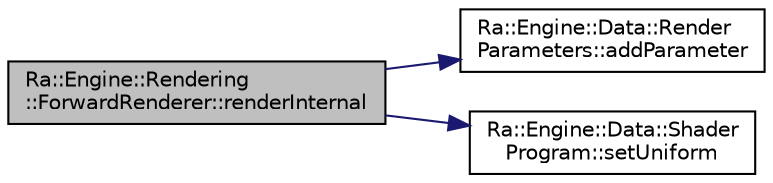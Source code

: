 digraph "Ra::Engine::Rendering::ForwardRenderer::renderInternal"
{
 // INTERACTIVE_SVG=YES
 // LATEX_PDF_SIZE
  edge [fontname="Helvetica",fontsize="10",labelfontname="Helvetica",labelfontsize="10"];
  node [fontname="Helvetica",fontsize="10",shape=record];
  rankdir="LR";
  Node1 [label="Ra::Engine::Rendering\l::ForwardRenderer::renderInternal",height=0.2,width=0.4,color="black", fillcolor="grey75", style="filled", fontcolor="black",tooltip="All the scene rendering magics basically happens here."];
  Node1 -> Node2 [color="midnightblue",fontsize="10",style="solid",fontname="Helvetica"];
  Node2 [label="Ra::Engine::Data::Render\lParameters::addParameter",height=0.2,width=0.4,color="black", fillcolor="white", style="filled",URL="$classRa_1_1Engine_1_1Data_1_1RenderParameters.html#a5016e83a8e248b8c990f8ae90643f32b",tooltip=" "];
  Node1 -> Node3 [color="midnightblue",fontsize="10",style="solid",fontname="Helvetica"];
  Node3 [label="Ra::Engine::Data::Shader\lProgram::setUniform",height=0.2,width=0.4,color="black", fillcolor="white", style="filled",URL="$classRa_1_1Engine_1_1Data_1_1ShaderProgram.html#a02b209f3800adee9a6b039dc8c8d5f62",tooltip="Uniform setters."];
}
